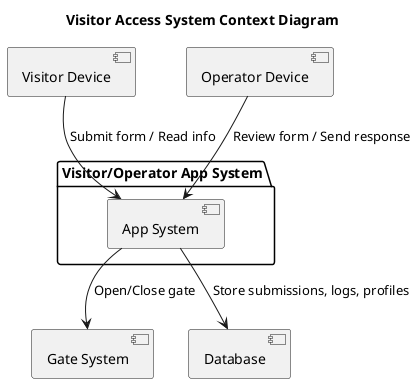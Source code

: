 @startuml
title Visitor Access System Context Diagram

package "Visitor/Operator App System" {
  [App System]
}

[Visitor Device] --> [App System] : Submit form / Read info
[Operator Device] --> [App System] : Review form / Send response
[App System] --> [Gate System] : Open/Close gate
[App System] --> [Database] : Store submissions, logs, profiles

@enduml
